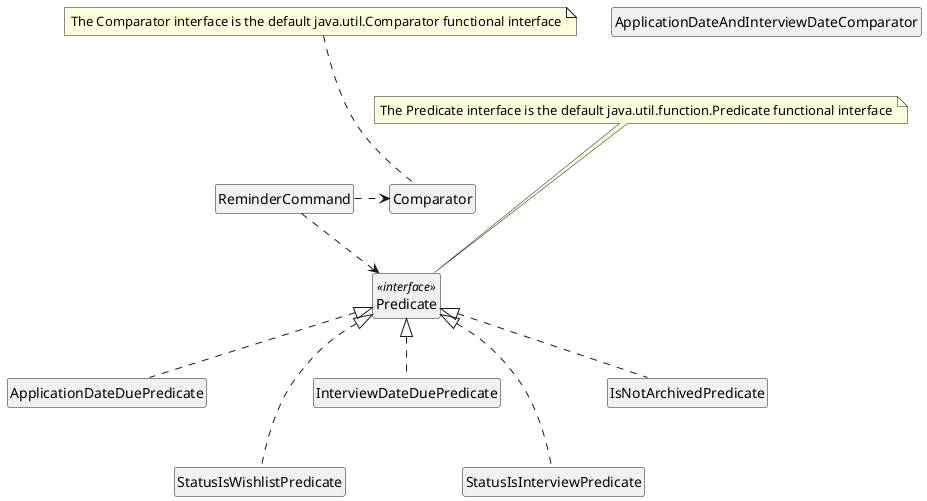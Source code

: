 @startuml

hide circle
hide empty members
skinparam classAttributeIconSize 0

Class ReminderCommand {

}

Class Predicate <<interface>> {

}

Class ApplicationDateDuePredicate {

}

Class StatusIsWishlistPredicate {

}

Class InterviewDateDuePredicate {

}

Class StatusIsInterviewPredicate {

}

Class IsNotArchivedPredicate {

}

Class ApplicationDateAndInterviewDateComparator {

}

note as N1
  The Predicate interface is the default java.util.function.Predicate functional interface
end note

note as N2
  The Comparator interface is the default java.util.Comparator functional interface
end note

N1 ... Predicate
N2 ... Comparator
ReminderCommand .down.> Predicate
ApplicationDateDuePredicate .up.|> Predicate
StatusIsWishlistPredicate ..up.|> Predicate
InterviewDateDuePredicate .up.|> Predicate
StatusIsInterviewPredicate ..up.|> Predicate
IsNotArchivedPredicate .up.|> Predicate
ReminderCommand .right.> Comparator

@enduml